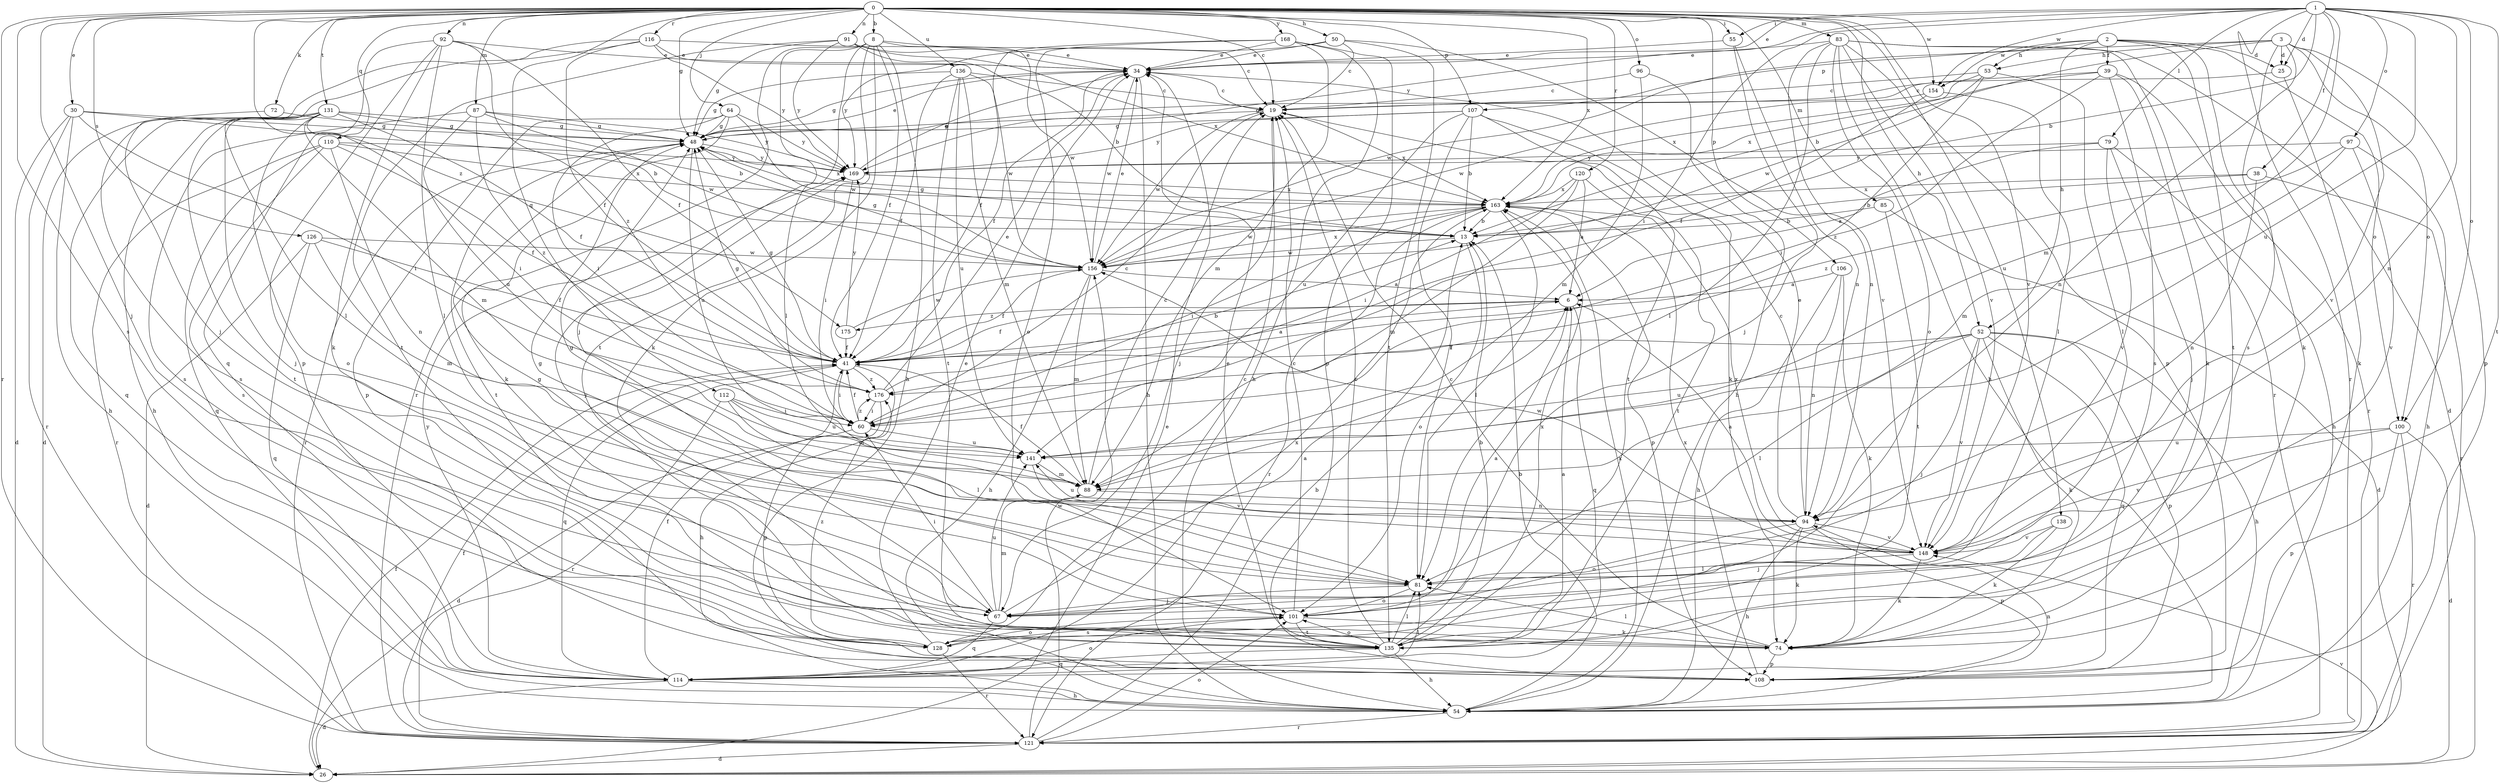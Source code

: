 strict digraph  {
0;
1;
2;
3;
6;
8;
13;
19;
25;
26;
30;
34;
38;
39;
41;
48;
50;
52;
53;
54;
55;
60;
64;
67;
72;
74;
79;
81;
83;
85;
87;
88;
91;
92;
94;
96;
97;
100;
101;
106;
107;
108;
110;
112;
114;
116;
120;
121;
126;
128;
131;
135;
136;
138;
141;
148;
154;
156;
163;
168;
169;
175;
176;
0 -> 8  [label=b];
0 -> 19  [label=c];
0 -> 30  [label=e];
0 -> 48  [label=g];
0 -> 50  [label=h];
0 -> 52  [label=h];
0 -> 55  [label=i];
0 -> 64  [label=j];
0 -> 67  [label=j];
0 -> 72  [label=k];
0 -> 83  [label=m];
0 -> 85  [label=m];
0 -> 87  [label=m];
0 -> 91  [label=n];
0 -> 92  [label=n];
0 -> 96  [label=o];
0 -> 106  [label=p];
0 -> 107  [label=p];
0 -> 110  [label=q];
0 -> 112  [label=q];
0 -> 116  [label=r];
0 -> 120  [label=r];
0 -> 121  [label=r];
0 -> 126  [label=s];
0 -> 128  [label=s];
0 -> 131  [label=t];
0 -> 136  [label=u];
0 -> 138  [label=u];
0 -> 148  [label=v];
0 -> 154  [label=w];
0 -> 163  [label=x];
0 -> 168  [label=y];
0 -> 175  [label=z];
1 -> 13  [label=b];
1 -> 25  [label=d];
1 -> 34  [label=e];
1 -> 38  [label=f];
1 -> 55  [label=i];
1 -> 60  [label=i];
1 -> 79  [label=l];
1 -> 88  [label=m];
1 -> 94  [label=n];
1 -> 97  [label=o];
1 -> 100  [label=o];
1 -> 121  [label=r];
1 -> 135  [label=t];
1 -> 141  [label=u];
1 -> 154  [label=w];
1 -> 169  [label=y];
2 -> 25  [label=d];
2 -> 39  [label=f];
2 -> 52  [label=h];
2 -> 53  [label=h];
2 -> 74  [label=k];
2 -> 100  [label=o];
2 -> 135  [label=t];
2 -> 154  [label=w];
2 -> 156  [label=w];
3 -> 13  [label=b];
3 -> 25  [label=d];
3 -> 53  [label=h];
3 -> 94  [label=n];
3 -> 100  [label=o];
3 -> 107  [label=p];
3 -> 108  [label=p];
3 -> 128  [label=s];
3 -> 148  [label=v];
6 -> 41  [label=f];
6 -> 114  [label=q];
6 -> 175  [label=z];
8 -> 34  [label=e];
8 -> 41  [label=f];
8 -> 54  [label=h];
8 -> 67  [label=j];
8 -> 74  [label=k];
8 -> 81  [label=l];
8 -> 121  [label=r];
8 -> 135  [label=t];
8 -> 156  [label=w];
13 -> 48  [label=g];
13 -> 101  [label=o];
13 -> 156  [label=w];
19 -> 48  [label=g];
19 -> 67  [label=j];
19 -> 156  [label=w];
19 -> 163  [label=x];
25 -> 48  [label=g];
25 -> 74  [label=k];
26 -> 34  [label=e];
26 -> 41  [label=f];
26 -> 148  [label=v];
30 -> 13  [label=b];
30 -> 26  [label=d];
30 -> 48  [label=g];
30 -> 54  [label=h];
30 -> 60  [label=i];
30 -> 121  [label=r];
34 -> 19  [label=c];
34 -> 41  [label=f];
34 -> 48  [label=g];
34 -> 54  [label=h];
34 -> 156  [label=w];
38 -> 13  [label=b];
38 -> 94  [label=n];
38 -> 121  [label=r];
38 -> 163  [label=x];
39 -> 19  [label=c];
39 -> 60  [label=i];
39 -> 74  [label=k];
39 -> 121  [label=r];
39 -> 128  [label=s];
39 -> 163  [label=x];
41 -> 6  [label=a];
41 -> 48  [label=g];
41 -> 54  [label=h];
41 -> 60  [label=i];
41 -> 114  [label=q];
41 -> 176  [label=z];
48 -> 34  [label=e];
48 -> 121  [label=r];
48 -> 135  [label=t];
48 -> 141  [label=u];
48 -> 163  [label=x];
48 -> 169  [label=y];
50 -> 19  [label=c];
50 -> 34  [label=e];
50 -> 135  [label=t];
50 -> 148  [label=v];
50 -> 169  [label=y];
52 -> 41  [label=f];
52 -> 54  [label=h];
52 -> 67  [label=j];
52 -> 74  [label=k];
52 -> 81  [label=l];
52 -> 108  [label=p];
52 -> 114  [label=q];
52 -> 141  [label=u];
52 -> 148  [label=v];
53 -> 19  [label=c];
53 -> 81  [label=l];
53 -> 156  [label=w];
53 -> 163  [label=x];
53 -> 176  [label=z];
54 -> 13  [label=b];
54 -> 94  [label=n];
54 -> 121  [label=r];
54 -> 163  [label=x];
55 -> 34  [label=e];
55 -> 67  [label=j];
55 -> 94  [label=n];
60 -> 19  [label=c];
60 -> 26  [label=d];
60 -> 41  [label=f];
60 -> 141  [label=u];
60 -> 176  [label=z];
64 -> 48  [label=g];
64 -> 60  [label=i];
64 -> 74  [label=k];
64 -> 108  [label=p];
64 -> 156  [label=w];
64 -> 169  [label=y];
67 -> 6  [label=a];
67 -> 48  [label=g];
67 -> 60  [label=i];
67 -> 88  [label=m];
67 -> 114  [label=q];
67 -> 141  [label=u];
72 -> 26  [label=d];
72 -> 48  [label=g];
74 -> 19  [label=c];
74 -> 81  [label=l];
74 -> 108  [label=p];
79 -> 6  [label=a];
79 -> 54  [label=h];
79 -> 67  [label=j];
79 -> 148  [label=v];
79 -> 169  [label=y];
81 -> 48  [label=g];
81 -> 67  [label=j];
81 -> 101  [label=o];
83 -> 26  [label=d];
83 -> 34  [label=e];
83 -> 54  [label=h];
83 -> 81  [label=l];
83 -> 94  [label=n];
83 -> 101  [label=o];
83 -> 108  [label=p];
83 -> 121  [label=r];
83 -> 148  [label=v];
85 -> 13  [label=b];
85 -> 26  [label=d];
85 -> 135  [label=t];
87 -> 48  [label=g];
87 -> 128  [label=s];
87 -> 141  [label=u];
87 -> 156  [label=w];
87 -> 169  [label=y];
87 -> 176  [label=z];
88 -> 19  [label=c];
88 -> 41  [label=f];
88 -> 94  [label=n];
91 -> 13  [label=b];
91 -> 34  [label=e];
91 -> 48  [label=g];
91 -> 135  [label=t];
91 -> 163  [label=x];
91 -> 169  [label=y];
92 -> 34  [label=e];
92 -> 41  [label=f];
92 -> 74  [label=k];
92 -> 81  [label=l];
92 -> 108  [label=p];
92 -> 114  [label=q];
92 -> 176  [label=z];
94 -> 19  [label=c];
94 -> 34  [label=e];
94 -> 54  [label=h];
94 -> 74  [label=k];
94 -> 101  [label=o];
94 -> 108  [label=p];
94 -> 141  [label=u];
94 -> 148  [label=v];
96 -> 19  [label=c];
96 -> 54  [label=h];
96 -> 88  [label=m];
97 -> 54  [label=h];
97 -> 88  [label=m];
97 -> 148  [label=v];
97 -> 169  [label=y];
97 -> 176  [label=z];
100 -> 26  [label=d];
100 -> 108  [label=p];
100 -> 121  [label=r];
100 -> 141  [label=u];
100 -> 148  [label=v];
101 -> 6  [label=a];
101 -> 19  [label=c];
101 -> 74  [label=k];
101 -> 128  [label=s];
101 -> 135  [label=t];
101 -> 169  [label=y];
106 -> 6  [label=a];
106 -> 54  [label=h];
106 -> 74  [label=k];
106 -> 94  [label=n];
107 -> 13  [label=b];
107 -> 48  [label=g];
107 -> 74  [label=k];
107 -> 81  [label=l];
107 -> 135  [label=t];
107 -> 141  [label=u];
107 -> 169  [label=y];
108 -> 163  [label=x];
110 -> 41  [label=f];
110 -> 94  [label=n];
110 -> 114  [label=q];
110 -> 121  [label=r];
110 -> 128  [label=s];
110 -> 163  [label=x];
110 -> 169  [label=y];
112 -> 60  [label=i];
112 -> 81  [label=l];
112 -> 88  [label=m];
112 -> 121  [label=r];
112 -> 141  [label=u];
114 -> 26  [label=d];
114 -> 41  [label=f];
114 -> 54  [label=h];
114 -> 81  [label=l];
114 -> 101  [label=o];
114 -> 163  [label=x];
114 -> 169  [label=y];
116 -> 19  [label=c];
116 -> 34  [label=e];
116 -> 41  [label=f];
116 -> 67  [label=j];
116 -> 81  [label=l];
116 -> 169  [label=y];
120 -> 6  [label=a];
120 -> 60  [label=i];
120 -> 88  [label=m];
120 -> 135  [label=t];
120 -> 163  [label=x];
121 -> 13  [label=b];
121 -> 26  [label=d];
121 -> 41  [label=f];
121 -> 101  [label=o];
121 -> 156  [label=w];
126 -> 26  [label=d];
126 -> 41  [label=f];
126 -> 88  [label=m];
126 -> 114  [label=q];
126 -> 156  [label=w];
128 -> 19  [label=c];
128 -> 34  [label=e];
128 -> 101  [label=o];
128 -> 121  [label=r];
128 -> 176  [label=z];
131 -> 13  [label=b];
131 -> 41  [label=f];
131 -> 48  [label=g];
131 -> 54  [label=h];
131 -> 60  [label=i];
131 -> 67  [label=j];
131 -> 88  [label=m];
131 -> 101  [label=o];
131 -> 114  [label=q];
131 -> 128  [label=s];
131 -> 135  [label=t];
135 -> 6  [label=a];
135 -> 13  [label=b];
135 -> 19  [label=c];
135 -> 34  [label=e];
135 -> 54  [label=h];
135 -> 81  [label=l];
135 -> 101  [label=o];
135 -> 114  [label=q];
135 -> 163  [label=x];
136 -> 19  [label=c];
136 -> 41  [label=f];
136 -> 48  [label=g];
136 -> 88  [label=m];
136 -> 135  [label=t];
136 -> 141  [label=u];
136 -> 156  [label=w];
138 -> 67  [label=j];
138 -> 74  [label=k];
138 -> 148  [label=v];
141 -> 88  [label=m];
141 -> 148  [label=v];
148 -> 6  [label=a];
148 -> 48  [label=g];
148 -> 74  [label=k];
148 -> 81  [label=l];
148 -> 156  [label=w];
148 -> 163  [label=x];
154 -> 41  [label=f];
154 -> 81  [label=l];
154 -> 156  [label=w];
156 -> 6  [label=a];
156 -> 34  [label=e];
156 -> 41  [label=f];
156 -> 48  [label=g];
156 -> 54  [label=h];
156 -> 88  [label=m];
156 -> 163  [label=x];
163 -> 13  [label=b];
163 -> 60  [label=i];
163 -> 81  [label=l];
163 -> 108  [label=p];
163 -> 121  [label=r];
163 -> 156  [label=w];
168 -> 34  [label=e];
168 -> 41  [label=f];
168 -> 54  [label=h];
168 -> 88  [label=m];
168 -> 101  [label=o];
168 -> 108  [label=p];
169 -> 34  [label=e];
169 -> 60  [label=i];
169 -> 163  [label=x];
175 -> 41  [label=f];
175 -> 156  [label=w];
175 -> 169  [label=y];
176 -> 13  [label=b];
176 -> 34  [label=e];
176 -> 48  [label=g];
176 -> 60  [label=i];
176 -> 108  [label=p];
}
